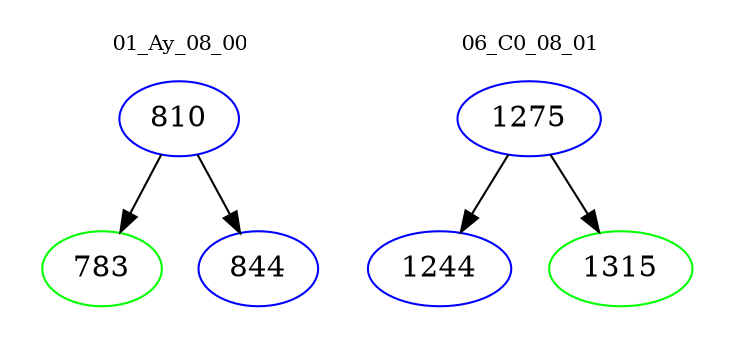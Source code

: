digraph{
subgraph cluster_0 {
color = white
label = "01_Ay_08_00";
fontsize=10;
T0_810 [label="810", color="blue"]
T0_810 -> T0_783 [color="black"]
T0_783 [label="783", color="green"]
T0_810 -> T0_844 [color="black"]
T0_844 [label="844", color="blue"]
}
subgraph cluster_1 {
color = white
label = "06_C0_08_01";
fontsize=10;
T1_1275 [label="1275", color="blue"]
T1_1275 -> T1_1244 [color="black"]
T1_1244 [label="1244", color="blue"]
T1_1275 -> T1_1315 [color="black"]
T1_1315 [label="1315", color="green"]
}
}
